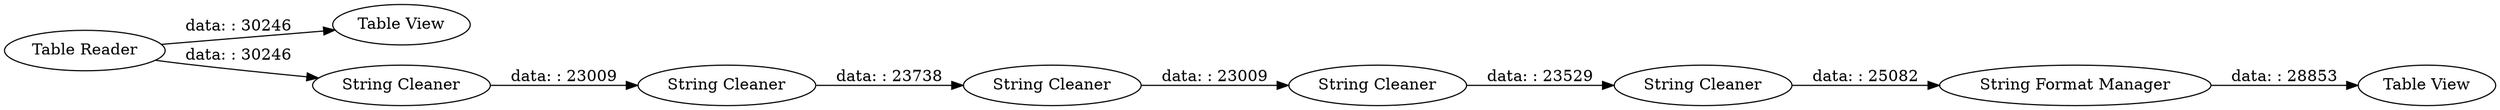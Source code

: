 digraph {
	"-1711624840781578226_7" [label="String Cleaner"]
	"-1711624840781578226_12" [label="Table Reader"]
	"-1711624840781578226_9" [label="Table View"]
	"-1711624840781578226_6" [label="String Format Manager"]
	"-1711624840781578226_10" [label="Table View"]
	"-1711624840781578226_5" [label="String Cleaner"]
	"-1711624840781578226_4" [label="String Cleaner"]
	"-1711624840781578226_2" [label="String Cleaner"]
	"-1711624840781578226_8" [label="String Cleaner"]
	"-1711624840781578226_7" -> "-1711624840781578226_8" [label="data: : 23529"]
	"-1711624840781578226_8" -> "-1711624840781578226_6" [label="data: : 25082"]
	"-1711624840781578226_12" -> "-1711624840781578226_2" [label="data: : 30246"]
	"-1711624840781578226_2" -> "-1711624840781578226_4" [label="data: : 23009"]
	"-1711624840781578226_5" -> "-1711624840781578226_7" [label="data: : 23009"]
	"-1711624840781578226_12" -> "-1711624840781578226_10" [label="data: : 30246"]
	"-1711624840781578226_4" -> "-1711624840781578226_5" [label="data: : 23738"]
	"-1711624840781578226_6" -> "-1711624840781578226_9" [label="data: : 28853"]
	rankdir=LR
}
